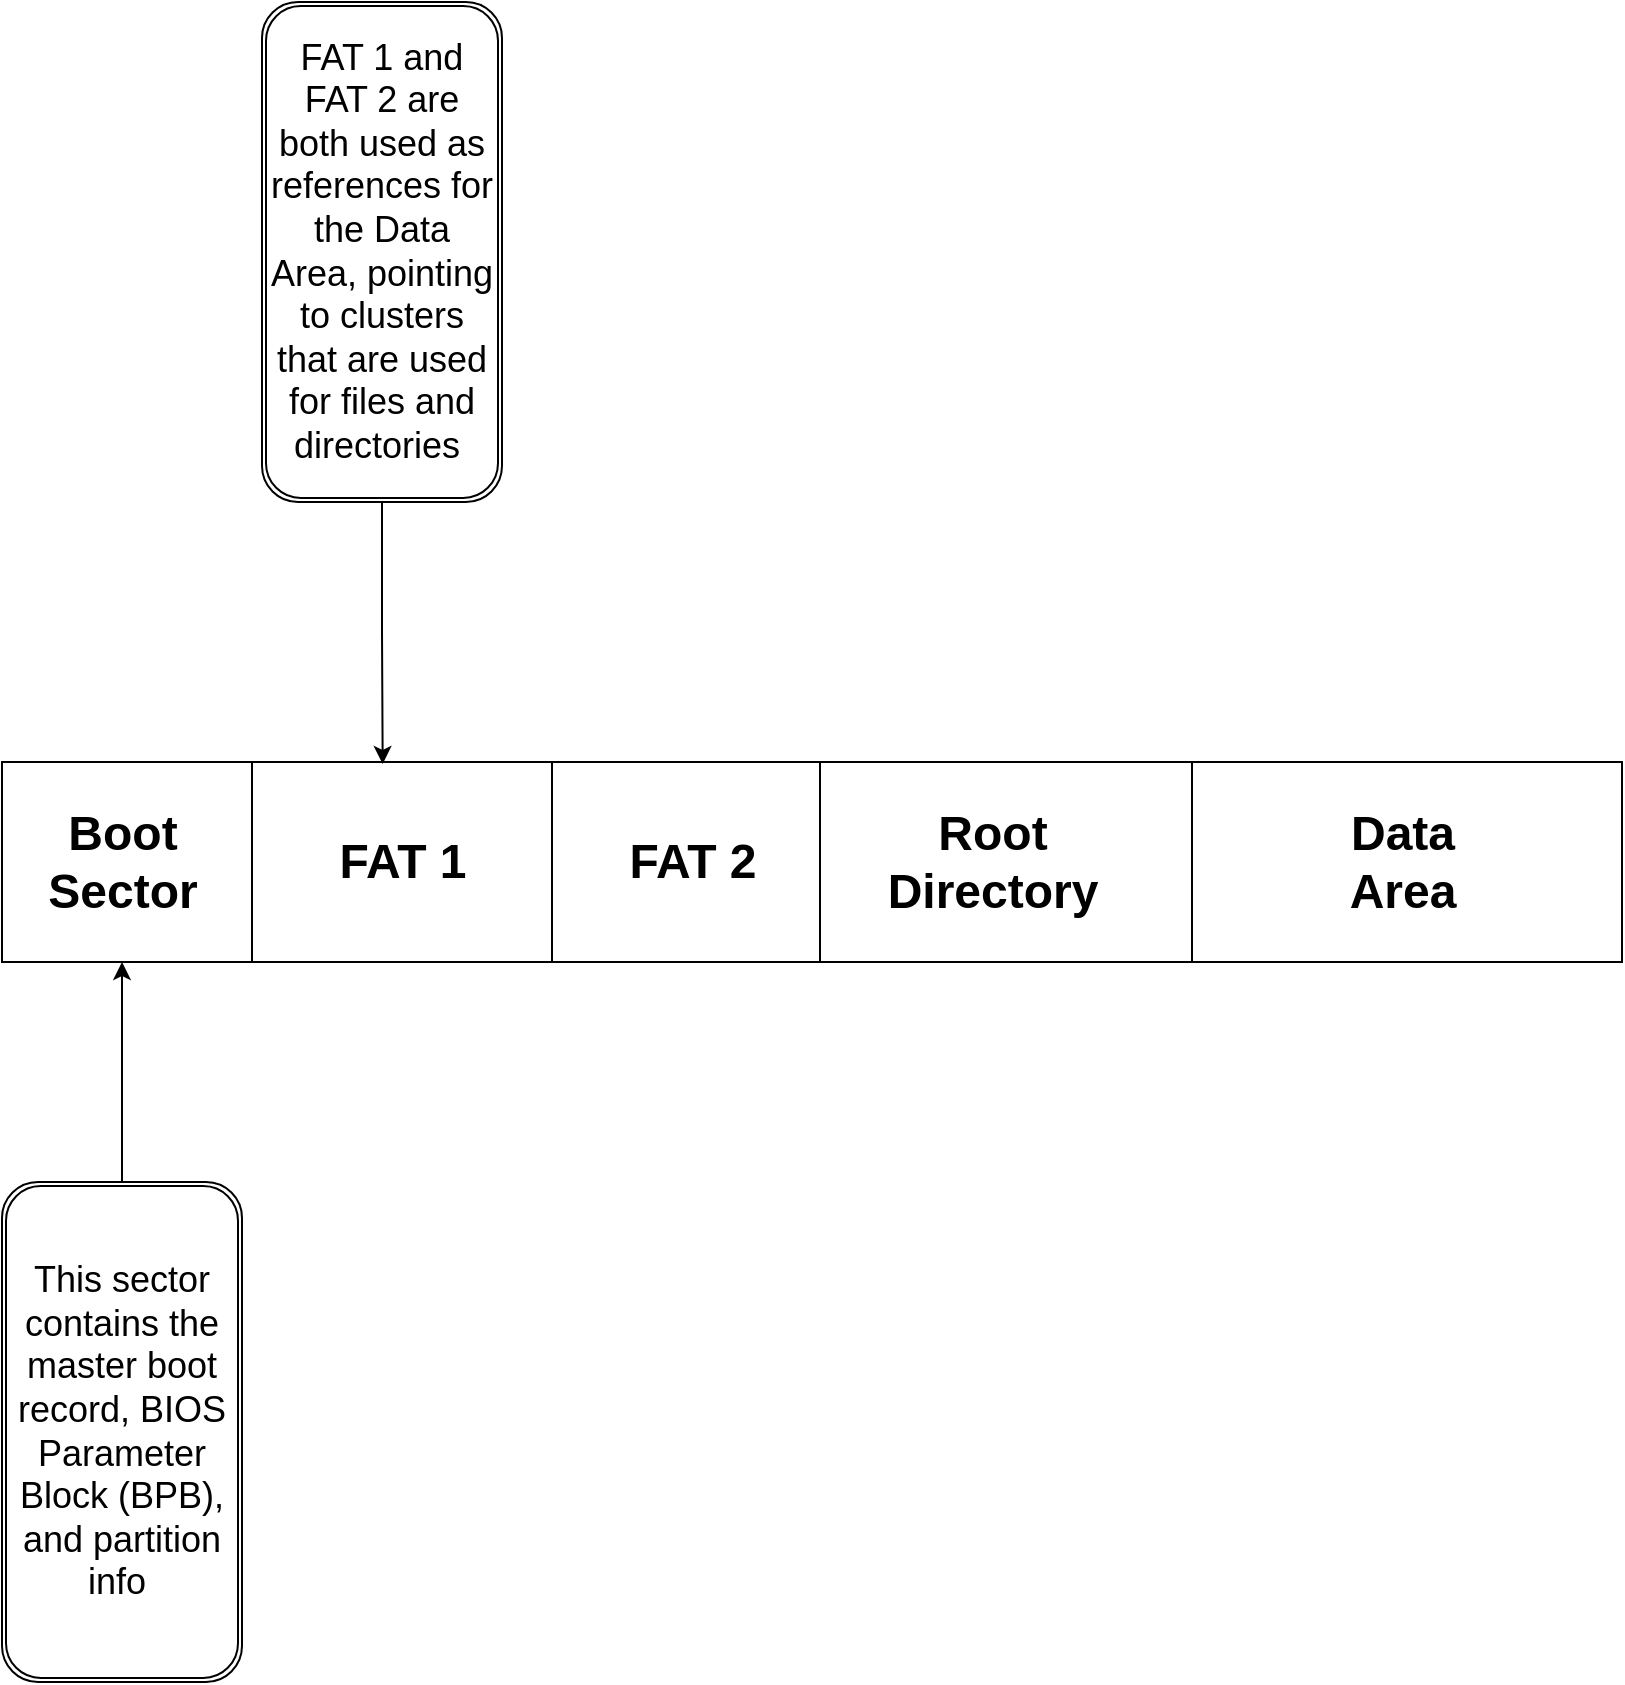 <mxfile version="15.2.9" type="github">
  <diagram id="prtHgNgQTEPvFCAcTncT" name="Page-1">
    <mxGraphModel dx="1038" dy="521" grid="1" gridSize="10" guides="1" tooltips="1" connect="1" arrows="1" fold="1" page="1" pageScale="1" pageWidth="827" pageHeight="1169" math="0" shadow="0">
      <root>
        <mxCell id="0" />
        <mxCell id="1" parent="0" />
        <mxCell id="b9YMpVK1cU2BV_z4t6fd-1" value="" style="rounded=0;whiteSpace=wrap;html=1;" vertex="1" parent="1">
          <mxGeometry x="10" y="400" width="810" height="100" as="geometry" />
        </mxCell>
        <mxCell id="b9YMpVK1cU2BV_z4t6fd-9" value="Boot&lt;br&gt;Sector" style="text;strokeColor=none;fillColor=none;html=1;fontSize=24;fontStyle=1;verticalAlign=middle;align=center;" vertex="1" parent="1">
          <mxGeometry x="20" y="400" width="100" height="100" as="geometry" />
        </mxCell>
        <mxCell id="b9YMpVK1cU2BV_z4t6fd-10" value="" style="line;strokeWidth=1;direction=south;html=1;" vertex="1" parent="1">
          <mxGeometry x="414" y="400" width="10" height="100" as="geometry" />
        </mxCell>
        <mxCell id="b9YMpVK1cU2BV_z4t6fd-11" value="" style="line;strokeWidth=1;direction=south;html=1;" vertex="1" parent="1">
          <mxGeometry x="600" y="400" width="10" height="100" as="geometry" />
        </mxCell>
        <mxCell id="b9YMpVK1cU2BV_z4t6fd-12" value="" style="line;strokeWidth=1;direction=south;html=1;" vertex="1" parent="1">
          <mxGeometry x="280" y="400" width="10" height="100" as="geometry" />
        </mxCell>
        <mxCell id="b9YMpVK1cU2BV_z4t6fd-13" value="FAT 1" style="text;strokeColor=none;fillColor=none;html=1;fontSize=24;fontStyle=1;verticalAlign=middle;align=center;" vertex="1" parent="1">
          <mxGeometry x="140" y="400" width="140" height="100" as="geometry" />
        </mxCell>
        <mxCell id="b9YMpVK1cU2BV_z4t6fd-14" value="FAT 2" style="text;strokeColor=none;fillColor=none;html=1;fontSize=24;fontStyle=1;verticalAlign=middle;align=center;" vertex="1" parent="1">
          <mxGeometry x="290" y="400" width="130" height="100" as="geometry" />
        </mxCell>
        <mxCell id="b9YMpVK1cU2BV_z4t6fd-15" value="" style="line;strokeWidth=1;direction=south;html=1;" vertex="1" parent="1">
          <mxGeometry x="130" y="400" width="10" height="100" as="geometry" />
        </mxCell>
        <mxCell id="b9YMpVK1cU2BV_z4t6fd-17" value="Root&lt;br&gt;Directory" style="text;strokeColor=none;fillColor=none;html=1;fontSize=24;fontStyle=1;verticalAlign=middle;align=center;" vertex="1" parent="1">
          <mxGeometry x="420" y="400" width="170" height="100" as="geometry" />
        </mxCell>
        <mxCell id="b9YMpVK1cU2BV_z4t6fd-18" value="Data&lt;br&gt;Area" style="text;strokeColor=none;fillColor=none;html=1;fontSize=24;fontStyle=1;verticalAlign=middle;align=center;" vertex="1" parent="1">
          <mxGeometry x="600" y="400" width="220" height="100" as="geometry" />
        </mxCell>
        <mxCell id="b9YMpVK1cU2BV_z4t6fd-22" style="edgeStyle=orthogonalEdgeStyle;rounded=0;orthogonalLoop=1;jettySize=auto;html=1;entryX=0.5;entryY=1;entryDx=0;entryDy=0;" edge="1" parent="1" source="b9YMpVK1cU2BV_z4t6fd-20" target="b9YMpVK1cU2BV_z4t6fd-9">
          <mxGeometry relative="1" as="geometry" />
        </mxCell>
        <mxCell id="b9YMpVK1cU2BV_z4t6fd-20" value="&lt;font style=&quot;font-size: 18px&quot;&gt;This sector contains the master boot record, BIOS Parameter Block (BPB), and partition info&amp;nbsp;&lt;/font&gt;" style="shape=ext;double=1;rounded=1;whiteSpace=wrap;html=1;strokeWidth=1;" vertex="1" parent="1">
          <mxGeometry x="10" y="610" width="120" height="250" as="geometry" />
        </mxCell>
        <mxCell id="b9YMpVK1cU2BV_z4t6fd-26" style="edgeStyle=orthogonalEdgeStyle;rounded=0;orthogonalLoop=1;jettySize=auto;html=1;entryX=0.431;entryY=0.01;entryDx=0;entryDy=0;entryPerimeter=0;" edge="1" parent="1" source="b9YMpVK1cU2BV_z4t6fd-25" target="b9YMpVK1cU2BV_z4t6fd-13">
          <mxGeometry relative="1" as="geometry" />
        </mxCell>
        <mxCell id="b9YMpVK1cU2BV_z4t6fd-25" value="&lt;font style=&quot;font-size: 18px&quot;&gt;FAT 1 and FAT 2 are both used as references for the Data Area, pointing to clusters that are used for files and directories&amp;nbsp;&lt;/font&gt;" style="shape=ext;double=1;rounded=1;whiteSpace=wrap;html=1;strokeWidth=1;" vertex="1" parent="1">
          <mxGeometry x="140" y="20" width="120" height="250" as="geometry" />
        </mxCell>
      </root>
    </mxGraphModel>
  </diagram>
</mxfile>
